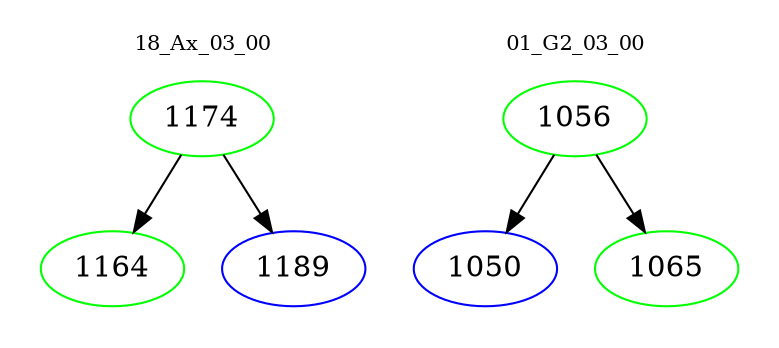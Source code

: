 digraph{
subgraph cluster_0 {
color = white
label = "18_Ax_03_00";
fontsize=10;
T0_1174 [label="1174", color="green"]
T0_1174 -> T0_1164 [color="black"]
T0_1164 [label="1164", color="green"]
T0_1174 -> T0_1189 [color="black"]
T0_1189 [label="1189", color="blue"]
}
subgraph cluster_1 {
color = white
label = "01_G2_03_00";
fontsize=10;
T1_1056 [label="1056", color="green"]
T1_1056 -> T1_1050 [color="black"]
T1_1050 [label="1050", color="blue"]
T1_1056 -> T1_1065 [color="black"]
T1_1065 [label="1065", color="green"]
}
}
